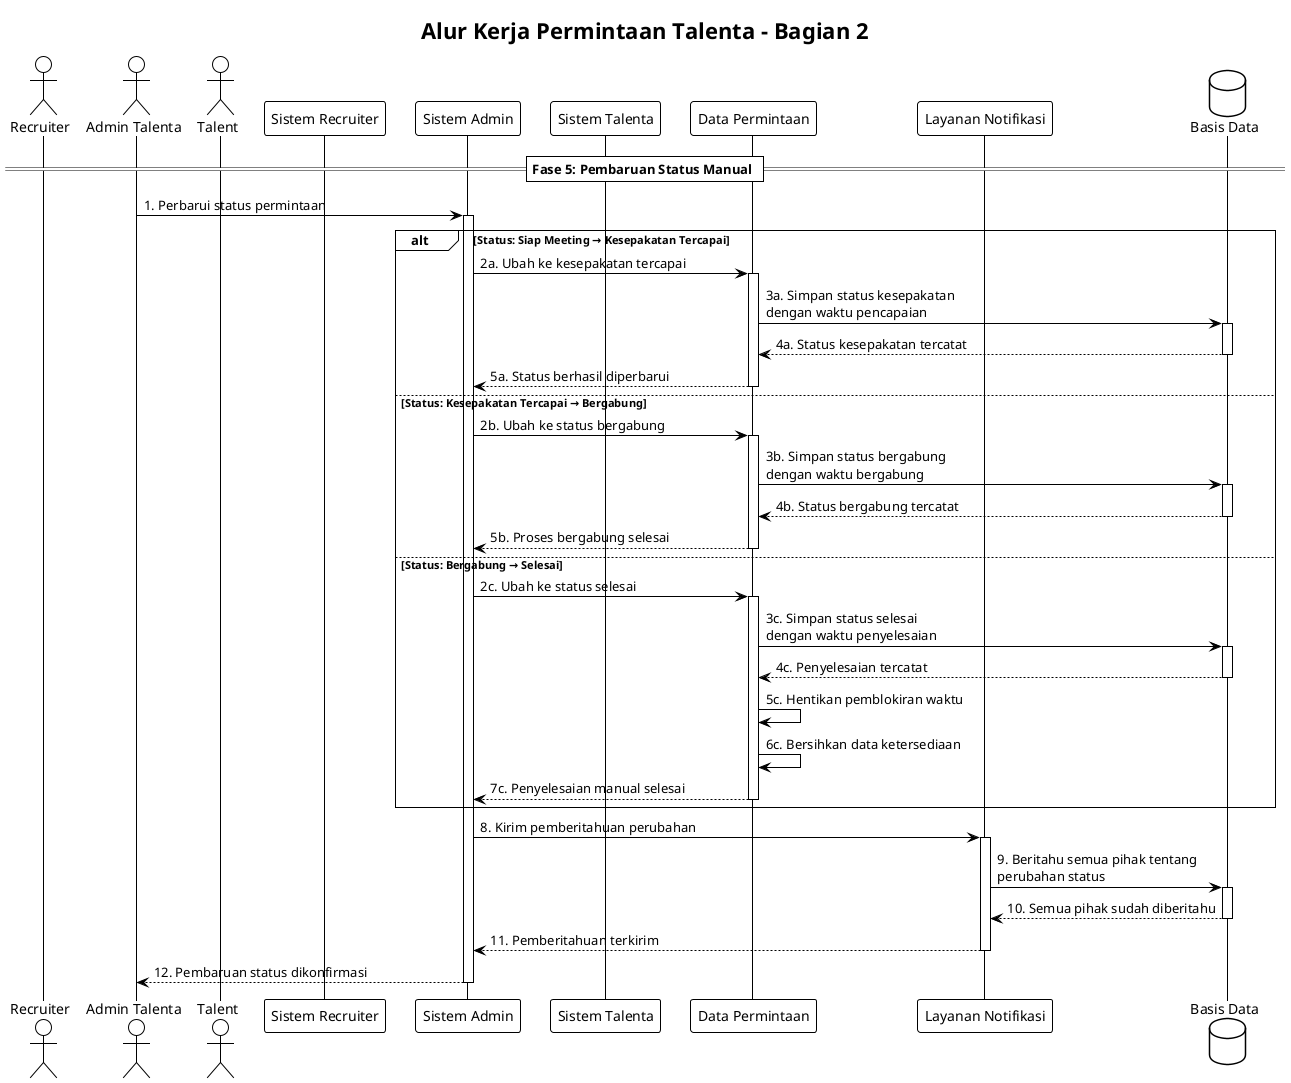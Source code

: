 @startuml Talent_Request_Workflow_Part2
!theme plain
skinparam monochrome true
skinparam shadowing false

title Alur Kerja Permintaan Talenta - Bagian 2

actor Recruiter
actor "Admin Talenta" as Admin
actor Talent
participant "Sistem Recruiter" as RC
participant "Sistem Admin" as AC
participant "Sistem Talenta" as TC
participant "Data Permintaan" as TR
participant "Layanan Notifikasi" as NS
database "Basis Data" as DB

== Fase 5: Pembaruan Status Manual ==
Admin -> AC: 1. Perbarui status permintaan
activate AC

alt Status: Siap Meeting → Kesepakatan Tercapai
    AC -> TR: 2a. Ubah ke kesepakatan tercapai
    activate TR
    TR -> DB: 3a. Simpan status kesepakatan\ndengan waktu pencapaian
    activate DB
    DB --> TR: 4a. Status kesepakatan tercatat
    deactivate DB
    TR --> AC: 5a. Status berhasil diperbarui
    deactivate TR

else Status: Kesepakatan Tercapai → Bergabung
    AC -> TR: 2b. Ubah ke status bergabung
    activate TR
    TR -> DB: 3b. Simpan status bergabung\ndengan waktu bergabung
    activate DB
    DB --> TR: 4b. Status bergabung tercatat
    deactivate DB
    TR --> AC: 5b. Proses bergabung selesai
    deactivate TR

else Status: Bergabung → Selesai
    AC -> TR: 2c. Ubah ke status selesai
    activate TR
    TR -> DB: 3c. Simpan status selesai\ndengan waktu penyelesaian
    activate DB
    DB --> TR: 4c. Penyelesaian tercatat
    deactivate DB

    TR -> TR: 5c. Hentikan pemblokiran waktu

    TR -> TR: 6c. Bersihkan data ketersediaan

    TR --> AC: 7c. Penyelesaian manual selesai
    deactivate TR
end

AC -> NS: 8. Kirim pemberitahuan perubahan
activate NS
NS -> DB: 9. Beritahu semua pihak tentang\nperubahan status
activate DB
DB --> NS: 10. Semua pihak sudah diberitahu
deactivate DB
NS --> AC: 11. Pemberitahuan terkirim
deactivate NS

AC --> Admin: 12. Pembaruan status dikonfirmasi
deactivate AC

@enduml
